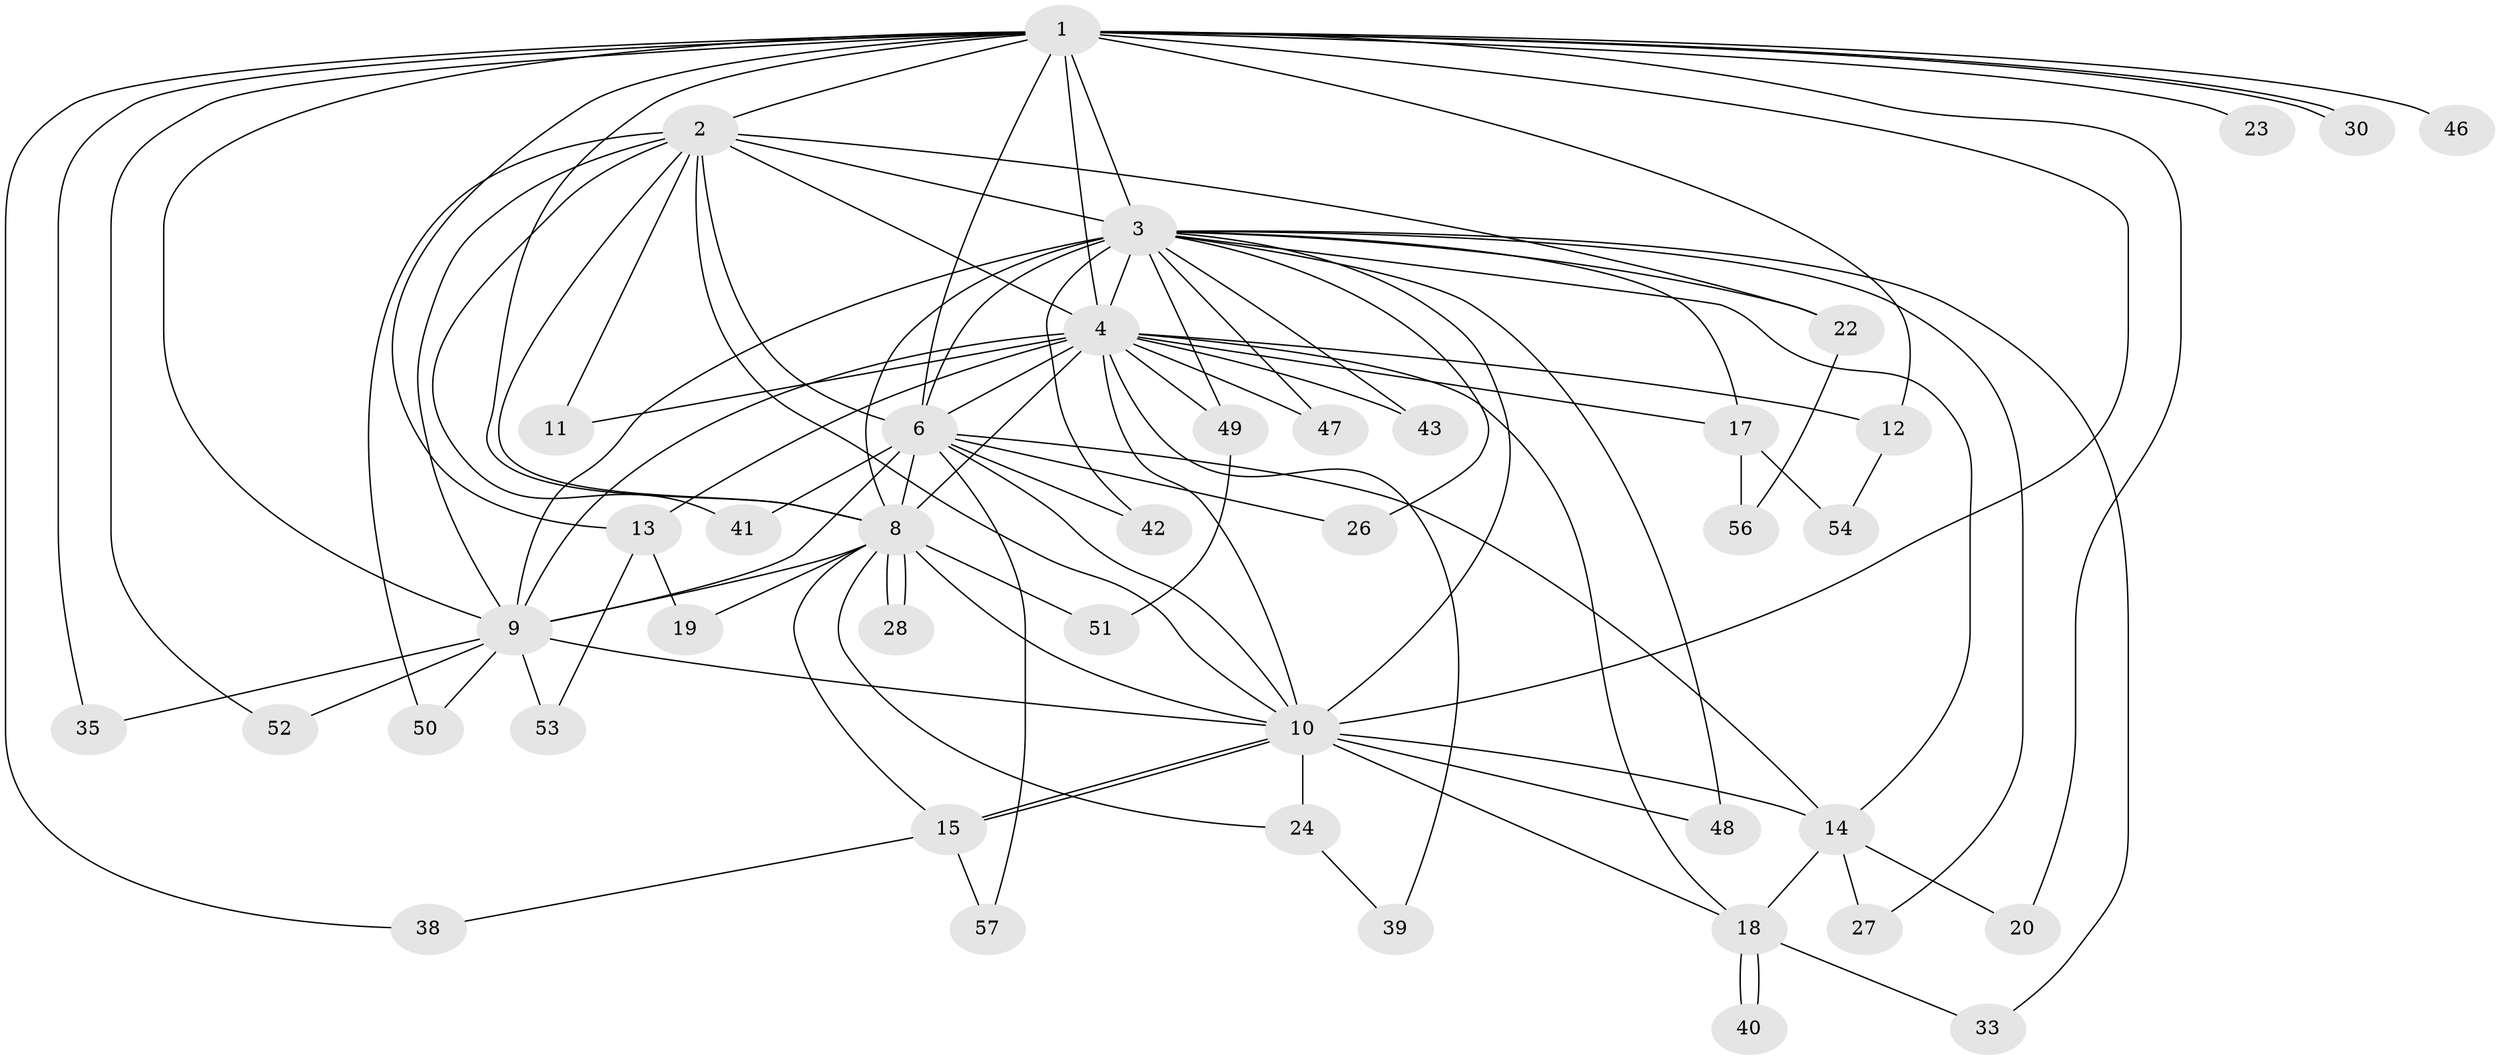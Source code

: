 // Generated by graph-tools (version 1.1) at 2025/51/02/27/25 19:51:41]
// undirected, 43 vertices, 99 edges
graph export_dot {
graph [start="1"]
  node [color=gray90,style=filled];
  1 [super="+7"];
  2 [super="+44"];
  3 [super="+5"];
  4 [super="+25"];
  6 [super="+37"];
  8 [super="+16"];
  9 [super="+36"];
  10 [super="+45"];
  11;
  12 [super="+55"];
  13;
  14 [super="+21"];
  15 [super="+34"];
  17;
  18 [super="+31"];
  19;
  20;
  22 [super="+29"];
  23;
  24 [super="+32"];
  26;
  27;
  28;
  30;
  33;
  35;
  38;
  39;
  40;
  41;
  42;
  43;
  46;
  47;
  48;
  49;
  50;
  51;
  52;
  53;
  54;
  56;
  57;
  1 -- 2 [weight=2];
  1 -- 3 [weight=4];
  1 -- 4 [weight=2];
  1 -- 6 [weight=3];
  1 -- 8 [weight=3];
  1 -- 9 [weight=2];
  1 -- 10 [weight=2];
  1 -- 12 [weight=2];
  1 -- 13;
  1 -- 20;
  1 -- 30;
  1 -- 30;
  1 -- 46 [weight=2];
  1 -- 52;
  1 -- 35;
  1 -- 38;
  1 -- 23;
  2 -- 3 [weight=2];
  2 -- 4;
  2 -- 6;
  2 -- 8;
  2 -- 9 [weight=2];
  2 -- 10;
  2 -- 11;
  2 -- 41;
  2 -- 50;
  2 -- 22;
  3 -- 4 [weight=2];
  3 -- 6 [weight=2];
  3 -- 8 [weight=2];
  3 -- 9 [weight=2];
  3 -- 10 [weight=2];
  3 -- 17;
  3 -- 26;
  3 -- 42;
  3 -- 43;
  3 -- 33;
  3 -- 14;
  3 -- 47;
  3 -- 48;
  3 -- 49;
  3 -- 22 [weight=2];
  3 -- 27;
  4 -- 6;
  4 -- 8;
  4 -- 9 [weight=2];
  4 -- 10;
  4 -- 11;
  4 -- 13;
  4 -- 17;
  4 -- 39;
  4 -- 43;
  4 -- 47;
  4 -- 49;
  4 -- 18;
  4 -- 12;
  6 -- 8;
  6 -- 9;
  6 -- 10;
  6 -- 26;
  6 -- 41;
  6 -- 42;
  6 -- 57;
  6 -- 14;
  8 -- 9;
  8 -- 10;
  8 -- 19;
  8 -- 24;
  8 -- 28;
  8 -- 28;
  8 -- 51;
  8 -- 15;
  9 -- 10;
  9 -- 35;
  9 -- 50;
  9 -- 52;
  9 -- 53;
  10 -- 14;
  10 -- 15;
  10 -- 15;
  10 -- 18;
  10 -- 24 [weight=2];
  10 -- 48;
  12 -- 54;
  13 -- 19;
  13 -- 53;
  14 -- 18;
  14 -- 20;
  14 -- 27;
  15 -- 57;
  15 -- 38;
  17 -- 54;
  17 -- 56;
  18 -- 33;
  18 -- 40;
  18 -- 40;
  22 -- 56;
  24 -- 39;
  49 -- 51;
}
